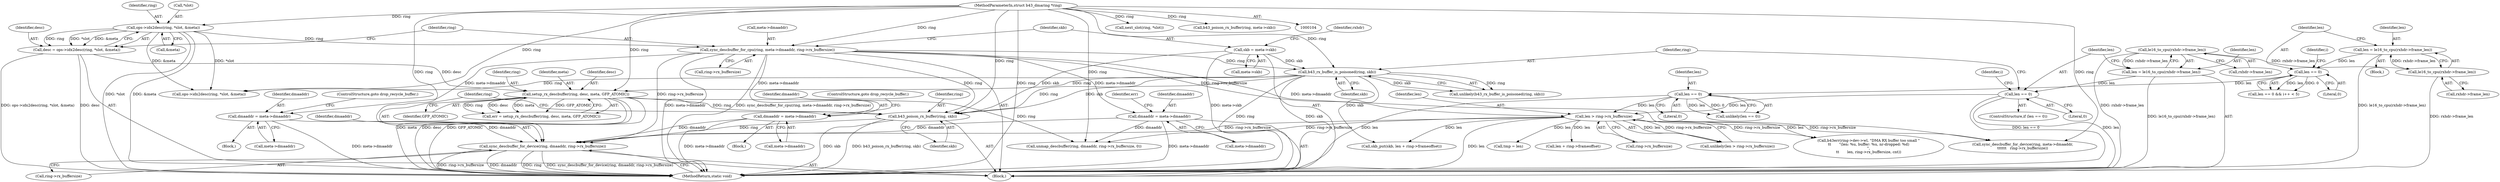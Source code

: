 digraph "1_linux_c85ce65ecac078ab1a1835c87c4a6319cf74660a@pointer" {
"1000341" [label="(Call,sync_descbuffer_for_device(ring, dmaaddr, ring->rx_buffersize))"];
"1000338" [label="(Call,b43_poison_rx_buffer(ring, skb))"];
"1000129" [label="(Call,sync_descbuffer_for_cpu(ring, meta->dmaaddr, ring->rx_buffersize))"];
"1000123" [label="(Call,ops->idx2desc(ring, *slot, &meta))"];
"1000105" [label="(MethodParameterIn,struct b43_dmaring *ring)"];
"1000293" [label="(Call,setup_rx_descbuffer(ring, desc, meta, GFP_ATOMIC))"];
"1000197" [label="(Call,b43_rx_buffer_is_poisoned(ring, skb))"];
"1000137" [label="(Call,skb = meta->skb)"];
"1000121" [label="(Call,desc = ops->idx2desc(ring, *slot, &meta))"];
"1000208" [label="(Call,dmaaddr = meta->dmaaddr)"];
"1000189" [label="(Call,dmaaddr = meta->dmaaddr)"];
"1000286" [label="(Call,dmaaddr = meta->dmaaddr)"];
"1000216" [label="(Call,len > ring->rx_buffersize)"];
"1000185" [label="(Call,len == 0)"];
"1000176" [label="(Call,len == 0)"];
"1000169" [label="(Call,len = le16_to_cpu(rxhdr->frame_len))"];
"1000171" [label="(Call,le16_to_cpu(rxhdr->frame_len))"];
"1000151" [label="(Call,le16_to_cpu(rxhdr->frame_len))"];
"1000156" [label="(Call,len == 0)"];
"1000149" [label="(Call,len = le16_to_cpu(rxhdr->frame_len))"];
"1000246" [label="(Call,sync_descbuffer_for_device(ring, meta->dmaaddr,\n\t\t\t\t\t\t   ring->rx_buffersize))"];
"1000175" [label="(Call,len == 0 && i++ < 5)"];
"1000296" [label="(Identifier,meta)"];
"1000105" [label="(MethodParameterIn,struct b43_dmaring *ring)"];
"1000235" [label="(Call,ops->idx2desc(ring, *slot, &meta))"];
"1000123" [label="(Call,ops->idx2desc(ring, *slot, &meta))"];
"1000155" [label="(ControlStructure,if (len == 0))"];
"1000177" [label="(Identifier,len)"];
"1000150" [label="(Identifier,len)"];
"1000317" [label="(Call,skb_put(skb, len + ring->frameoffset))"];
"1000216" [label="(Call,len > ring->rx_buffersize)"];
"1000257" [label="(Call,next_slot(ring, *slot))"];
"1000169" [label="(Call,len = le16_to_cpu(rxhdr->frame_len))"];
"1000198" [label="(Identifier,ring)"];
"1000297" [label="(Identifier,GFP_ATOMIC)"];
"1000340" [label="(Identifier,skb)"];
"1000342" [label="(Identifier,ring)"];
"1000189" [label="(Call,dmaaddr = meta->dmaaddr)"];
"1000241" [label="(Call,b43_poison_rx_buffer(ring, meta->skb))"];
"1000217" [label="(Identifier,len)"];
"1000181" [label="(Identifier,i)"];
"1000121" [label="(Call,desc = ops->idx2desc(ring, *slot, &meta))"];
"1000213" [label="(ControlStructure,goto drop_recycle_buffer;)"];
"1000194" [label="(ControlStructure,goto drop_recycle_buffer;)"];
"1000210" [label="(Call,meta->dmaaddr)"];
"1000344" [label="(Call,ring->rx_buffersize)"];
"1000162" [label="(Identifier,i)"];
"1000156" [label="(Call,len == 0)"];
"1000129" [label="(Call,sync_descbuffer_for_cpu(ring, meta->dmaaddr, ring->rx_buffersize))"];
"1000176" [label="(Call,len == 0)"];
"1000209" [label="(Identifier,dmaaddr)"];
"1000185" [label="(Call,len == 0)"];
"1000134" [label="(Call,ring->rx_buffersize)"];
"1000152" [label="(Call,rxhdr->frame_len)"];
"1000199" [label="(Identifier,skb)"];
"1000341" [label="(Call,sync_descbuffer_for_device(ring, dmaaddr, ring->rx_buffersize))"];
"1000158" [label="(Literal,0)"];
"1000137" [label="(Call,skb = meta->skb)"];
"1000295" [label="(Identifier,desc)"];
"1000191" [label="(Call,meta->dmaaddr)"];
"1000171" [label="(Call,le16_to_cpu(rxhdr->frame_len))"];
"1000188" [label="(Block,)"];
"1000143" [label="(Identifier,rxhdr)"];
"1000138" [label="(Identifier,skb)"];
"1000170" [label="(Identifier,len)"];
"1000151" [label="(Call,le16_to_cpu(rxhdr->frame_len))"];
"1000347" [label="(MethodReturn,static void)"];
"1000310" [label="(Call,unmap_descbuffer(ring, dmaaddr, ring->rx_buffersize, 0))"];
"1000165" [label="(Block,)"];
"1000107" [label="(Block,)"];
"1000197" [label="(Call,b43_rx_buffer_is_poisoned(ring, skb))"];
"1000287" [label="(Identifier,dmaaddr)"];
"1000339" [label="(Identifier,ring)"];
"1000149" [label="(Call,len = le16_to_cpu(rxhdr->frame_len))"];
"1000122" [label="(Identifier,desc)"];
"1000187" [label="(Literal,0)"];
"1000196" [label="(Call,unlikely(b43_rx_buffer_is_poisoned(ring, skb)))"];
"1000127" [label="(Call,&meta)"];
"1000286" [label="(Call,dmaaddr = meta->dmaaddr)"];
"1000338" [label="(Call,b43_poison_rx_buffer(ring, skb))"];
"1000291" [label="(Call,err = setup_rx_descbuffer(ring, desc, meta, GFP_ATOMIC))"];
"1000190" [label="(Identifier,dmaaddr)"];
"1000124" [label="(Identifier,ring)"];
"1000157" [label="(Identifier,len)"];
"1000294" [label="(Identifier,ring)"];
"1000200" [label="(Block,)"];
"1000273" [label="(Call,b43err(ring->dev->wl, \"DMA RX buffer too small \"\n\t\t       \"(len: %u, buffer: %u, nr-dropped: %d)\n\",\n\t\t       len, ring->rx_buffersize, cnt))"];
"1000227" [label="(Call,tmp = len)"];
"1000186" [label="(Identifier,len)"];
"1000319" [label="(Call,len + ring->frameoffset)"];
"1000131" [label="(Call,meta->dmaaddr)"];
"1000184" [label="(Call,unlikely(len == 0))"];
"1000292" [label="(Identifier,err)"];
"1000178" [label="(Literal,0)"];
"1000125" [label="(Call,*slot)"];
"1000139" [label="(Call,meta->skb)"];
"1000288" [label="(Call,meta->dmaaddr)"];
"1000130" [label="(Identifier,ring)"];
"1000343" [label="(Identifier,dmaaddr)"];
"1000208" [label="(Call,dmaaddr = meta->dmaaddr)"];
"1000218" [label="(Call,ring->rx_buffersize)"];
"1000172" [label="(Call,rxhdr->frame_len)"];
"1000293" [label="(Call,setup_rx_descbuffer(ring, desc, meta, GFP_ATOMIC))"];
"1000215" [label="(Call,unlikely(len > ring->rx_buffersize))"];
"1000341" -> "1000107"  [label="AST: "];
"1000341" -> "1000344"  [label="CFG: "];
"1000342" -> "1000341"  [label="AST: "];
"1000343" -> "1000341"  [label="AST: "];
"1000344" -> "1000341"  [label="AST: "];
"1000347" -> "1000341"  [label="CFG: "];
"1000341" -> "1000347"  [label="DDG: ring->rx_buffersize"];
"1000341" -> "1000347"  [label="DDG: dmaaddr"];
"1000341" -> "1000347"  [label="DDG: ring"];
"1000341" -> "1000347"  [label="DDG: sync_descbuffer_for_device(ring, dmaaddr, ring->rx_buffersize)"];
"1000338" -> "1000341"  [label="DDG: ring"];
"1000105" -> "1000341"  [label="DDG: ring"];
"1000208" -> "1000341"  [label="DDG: dmaaddr"];
"1000189" -> "1000341"  [label="DDG: dmaaddr"];
"1000286" -> "1000341"  [label="DDG: dmaaddr"];
"1000129" -> "1000341"  [label="DDG: ring->rx_buffersize"];
"1000216" -> "1000341"  [label="DDG: ring->rx_buffersize"];
"1000338" -> "1000107"  [label="AST: "];
"1000338" -> "1000340"  [label="CFG: "];
"1000339" -> "1000338"  [label="AST: "];
"1000340" -> "1000338"  [label="AST: "];
"1000342" -> "1000338"  [label="CFG: "];
"1000338" -> "1000347"  [label="DDG: b43_poison_rx_buffer(ring, skb)"];
"1000338" -> "1000347"  [label="DDG: skb"];
"1000129" -> "1000338"  [label="DDG: ring"];
"1000293" -> "1000338"  [label="DDG: ring"];
"1000197" -> "1000338"  [label="DDG: ring"];
"1000197" -> "1000338"  [label="DDG: skb"];
"1000105" -> "1000338"  [label="DDG: ring"];
"1000137" -> "1000338"  [label="DDG: skb"];
"1000129" -> "1000107"  [label="AST: "];
"1000129" -> "1000134"  [label="CFG: "];
"1000130" -> "1000129"  [label="AST: "];
"1000131" -> "1000129"  [label="AST: "];
"1000134" -> "1000129"  [label="AST: "];
"1000138" -> "1000129"  [label="CFG: "];
"1000129" -> "1000347"  [label="DDG: sync_descbuffer_for_cpu(ring, meta->dmaaddr, ring->rx_buffersize)"];
"1000129" -> "1000347"  [label="DDG: meta->dmaaddr"];
"1000123" -> "1000129"  [label="DDG: ring"];
"1000105" -> "1000129"  [label="DDG: ring"];
"1000129" -> "1000189"  [label="DDG: meta->dmaaddr"];
"1000129" -> "1000197"  [label="DDG: ring"];
"1000129" -> "1000208"  [label="DDG: meta->dmaaddr"];
"1000129" -> "1000216"  [label="DDG: ring->rx_buffersize"];
"1000129" -> "1000246"  [label="DDG: meta->dmaaddr"];
"1000129" -> "1000286"  [label="DDG: meta->dmaaddr"];
"1000123" -> "1000121"  [label="AST: "];
"1000123" -> "1000127"  [label="CFG: "];
"1000124" -> "1000123"  [label="AST: "];
"1000125" -> "1000123"  [label="AST: "];
"1000127" -> "1000123"  [label="AST: "];
"1000121" -> "1000123"  [label="CFG: "];
"1000123" -> "1000347"  [label="DDG: *slot"];
"1000123" -> "1000347"  [label="DDG: &meta"];
"1000123" -> "1000121"  [label="DDG: ring"];
"1000123" -> "1000121"  [label="DDG: *slot"];
"1000123" -> "1000121"  [label="DDG: &meta"];
"1000105" -> "1000123"  [label="DDG: ring"];
"1000123" -> "1000235"  [label="DDG: *slot"];
"1000123" -> "1000235"  [label="DDG: &meta"];
"1000105" -> "1000104"  [label="AST: "];
"1000105" -> "1000347"  [label="DDG: ring"];
"1000105" -> "1000197"  [label="DDG: ring"];
"1000105" -> "1000235"  [label="DDG: ring"];
"1000105" -> "1000241"  [label="DDG: ring"];
"1000105" -> "1000246"  [label="DDG: ring"];
"1000105" -> "1000257"  [label="DDG: ring"];
"1000105" -> "1000293"  [label="DDG: ring"];
"1000105" -> "1000310"  [label="DDG: ring"];
"1000293" -> "1000291"  [label="AST: "];
"1000293" -> "1000297"  [label="CFG: "];
"1000294" -> "1000293"  [label="AST: "];
"1000295" -> "1000293"  [label="AST: "];
"1000296" -> "1000293"  [label="AST: "];
"1000297" -> "1000293"  [label="AST: "];
"1000291" -> "1000293"  [label="CFG: "];
"1000293" -> "1000347"  [label="DDG: GFP_ATOMIC"];
"1000293" -> "1000347"  [label="DDG: meta"];
"1000293" -> "1000347"  [label="DDG: desc"];
"1000293" -> "1000291"  [label="DDG: ring"];
"1000293" -> "1000291"  [label="DDG: desc"];
"1000293" -> "1000291"  [label="DDG: meta"];
"1000293" -> "1000291"  [label="DDG: GFP_ATOMIC"];
"1000197" -> "1000293"  [label="DDG: ring"];
"1000121" -> "1000293"  [label="DDG: desc"];
"1000293" -> "1000310"  [label="DDG: ring"];
"1000197" -> "1000196"  [label="AST: "];
"1000197" -> "1000199"  [label="CFG: "];
"1000198" -> "1000197"  [label="AST: "];
"1000199" -> "1000197"  [label="AST: "];
"1000196" -> "1000197"  [label="CFG: "];
"1000197" -> "1000347"  [label="DDG: skb"];
"1000197" -> "1000347"  [label="DDG: ring"];
"1000197" -> "1000196"  [label="DDG: ring"];
"1000197" -> "1000196"  [label="DDG: skb"];
"1000137" -> "1000197"  [label="DDG: skb"];
"1000197" -> "1000235"  [label="DDG: ring"];
"1000197" -> "1000317"  [label="DDG: skb"];
"1000137" -> "1000107"  [label="AST: "];
"1000137" -> "1000139"  [label="CFG: "];
"1000138" -> "1000137"  [label="AST: "];
"1000139" -> "1000137"  [label="AST: "];
"1000143" -> "1000137"  [label="CFG: "];
"1000137" -> "1000347"  [label="DDG: meta->skb"];
"1000121" -> "1000107"  [label="AST: "];
"1000122" -> "1000121"  [label="AST: "];
"1000130" -> "1000121"  [label="CFG: "];
"1000121" -> "1000347"  [label="DDG: ops->idx2desc(ring, *slot, &meta)"];
"1000121" -> "1000347"  [label="DDG: desc"];
"1000208" -> "1000200"  [label="AST: "];
"1000208" -> "1000210"  [label="CFG: "];
"1000209" -> "1000208"  [label="AST: "];
"1000210" -> "1000208"  [label="AST: "];
"1000213" -> "1000208"  [label="CFG: "];
"1000208" -> "1000347"  [label="DDG: meta->dmaaddr"];
"1000189" -> "1000188"  [label="AST: "];
"1000189" -> "1000191"  [label="CFG: "];
"1000190" -> "1000189"  [label="AST: "];
"1000191" -> "1000189"  [label="AST: "];
"1000194" -> "1000189"  [label="CFG: "];
"1000189" -> "1000347"  [label="DDG: meta->dmaaddr"];
"1000286" -> "1000107"  [label="AST: "];
"1000286" -> "1000288"  [label="CFG: "];
"1000287" -> "1000286"  [label="AST: "];
"1000288" -> "1000286"  [label="AST: "];
"1000292" -> "1000286"  [label="CFG: "];
"1000286" -> "1000347"  [label="DDG: meta->dmaaddr"];
"1000286" -> "1000310"  [label="DDG: dmaaddr"];
"1000216" -> "1000215"  [label="AST: "];
"1000216" -> "1000218"  [label="CFG: "];
"1000217" -> "1000216"  [label="AST: "];
"1000218" -> "1000216"  [label="AST: "];
"1000215" -> "1000216"  [label="CFG: "];
"1000216" -> "1000347"  [label="DDG: len"];
"1000216" -> "1000215"  [label="DDG: len"];
"1000216" -> "1000215"  [label="DDG: ring->rx_buffersize"];
"1000185" -> "1000216"  [label="DDG: len"];
"1000156" -> "1000216"  [label="DDG: len"];
"1000216" -> "1000227"  [label="DDG: len"];
"1000216" -> "1000246"  [label="DDG: ring->rx_buffersize"];
"1000216" -> "1000273"  [label="DDG: len"];
"1000216" -> "1000273"  [label="DDG: ring->rx_buffersize"];
"1000216" -> "1000310"  [label="DDG: ring->rx_buffersize"];
"1000216" -> "1000317"  [label="DDG: len"];
"1000216" -> "1000319"  [label="DDG: len"];
"1000185" -> "1000184"  [label="AST: "];
"1000185" -> "1000187"  [label="CFG: "];
"1000186" -> "1000185"  [label="AST: "];
"1000187" -> "1000185"  [label="AST: "];
"1000184" -> "1000185"  [label="CFG: "];
"1000185" -> "1000347"  [label="DDG: len"];
"1000185" -> "1000184"  [label="DDG: len"];
"1000185" -> "1000184"  [label="DDG: 0"];
"1000176" -> "1000185"  [label="DDG: len"];
"1000176" -> "1000175"  [label="AST: "];
"1000176" -> "1000178"  [label="CFG: "];
"1000177" -> "1000176"  [label="AST: "];
"1000178" -> "1000176"  [label="AST: "];
"1000181" -> "1000176"  [label="CFG: "];
"1000175" -> "1000176"  [label="CFG: "];
"1000176" -> "1000175"  [label="DDG: len"];
"1000176" -> "1000175"  [label="DDG: 0"];
"1000169" -> "1000176"  [label="DDG: len"];
"1000169" -> "1000165"  [label="AST: "];
"1000169" -> "1000171"  [label="CFG: "];
"1000170" -> "1000169"  [label="AST: "];
"1000171" -> "1000169"  [label="AST: "];
"1000177" -> "1000169"  [label="CFG: "];
"1000169" -> "1000347"  [label="DDG: le16_to_cpu(rxhdr->frame_len)"];
"1000171" -> "1000169"  [label="DDG: rxhdr->frame_len"];
"1000171" -> "1000172"  [label="CFG: "];
"1000172" -> "1000171"  [label="AST: "];
"1000171" -> "1000347"  [label="DDG: rxhdr->frame_len"];
"1000151" -> "1000171"  [label="DDG: rxhdr->frame_len"];
"1000151" -> "1000149"  [label="AST: "];
"1000151" -> "1000152"  [label="CFG: "];
"1000152" -> "1000151"  [label="AST: "];
"1000149" -> "1000151"  [label="CFG: "];
"1000151" -> "1000347"  [label="DDG: rxhdr->frame_len"];
"1000151" -> "1000149"  [label="DDG: rxhdr->frame_len"];
"1000156" -> "1000155"  [label="AST: "];
"1000156" -> "1000158"  [label="CFG: "];
"1000157" -> "1000156"  [label="AST: "];
"1000158" -> "1000156"  [label="AST: "];
"1000162" -> "1000156"  [label="CFG: "];
"1000198" -> "1000156"  [label="CFG: "];
"1000156" -> "1000347"  [label="DDG: len"];
"1000156" -> "1000347"  [label="DDG: len == 0"];
"1000149" -> "1000156"  [label="DDG: len"];
"1000149" -> "1000107"  [label="AST: "];
"1000150" -> "1000149"  [label="AST: "];
"1000157" -> "1000149"  [label="CFG: "];
"1000149" -> "1000347"  [label="DDG: le16_to_cpu(rxhdr->frame_len)"];
}
